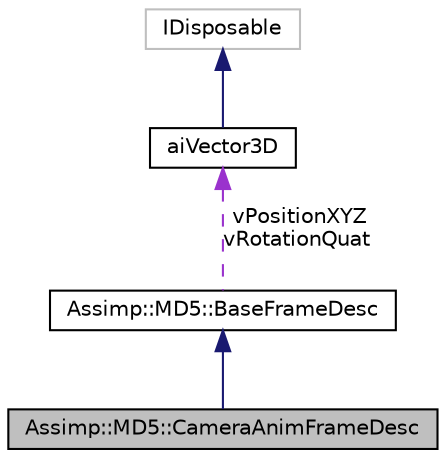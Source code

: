 digraph "Assimp::MD5::CameraAnimFrameDesc"
{
  edge [fontname="Helvetica",fontsize="10",labelfontname="Helvetica",labelfontsize="10"];
  node [fontname="Helvetica",fontsize="10",shape=record];
  Node1 [label="Assimp::MD5::CameraAnimFrameDesc",height=0.2,width=0.4,color="black", fillcolor="grey75", style="filled", fontcolor="black"];
  Node2 -> Node1 [dir="back",color="midnightblue",fontsize="10",style="solid"];
  Node2 [label="Assimp::MD5::BaseFrameDesc",height=0.2,width=0.4,color="black", fillcolor="white", style="filled",URL="$struct_assimp_1_1_m_d5_1_1_base_frame_desc.html"];
  Node3 -> Node2 [dir="back",color="darkorchid3",fontsize="10",style="dashed",label=" vPositionXYZ\nvRotationQuat" ];
  Node3 [label="aiVector3D",height=0.2,width=0.4,color="black", fillcolor="white", style="filled",URL="$structai_vector3_d.html"];
  Node4 -> Node3 [dir="back",color="midnightblue",fontsize="10",style="solid"];
  Node4 [label="IDisposable",height=0.2,width=0.4,color="grey75", fillcolor="white", style="filled"];
}

